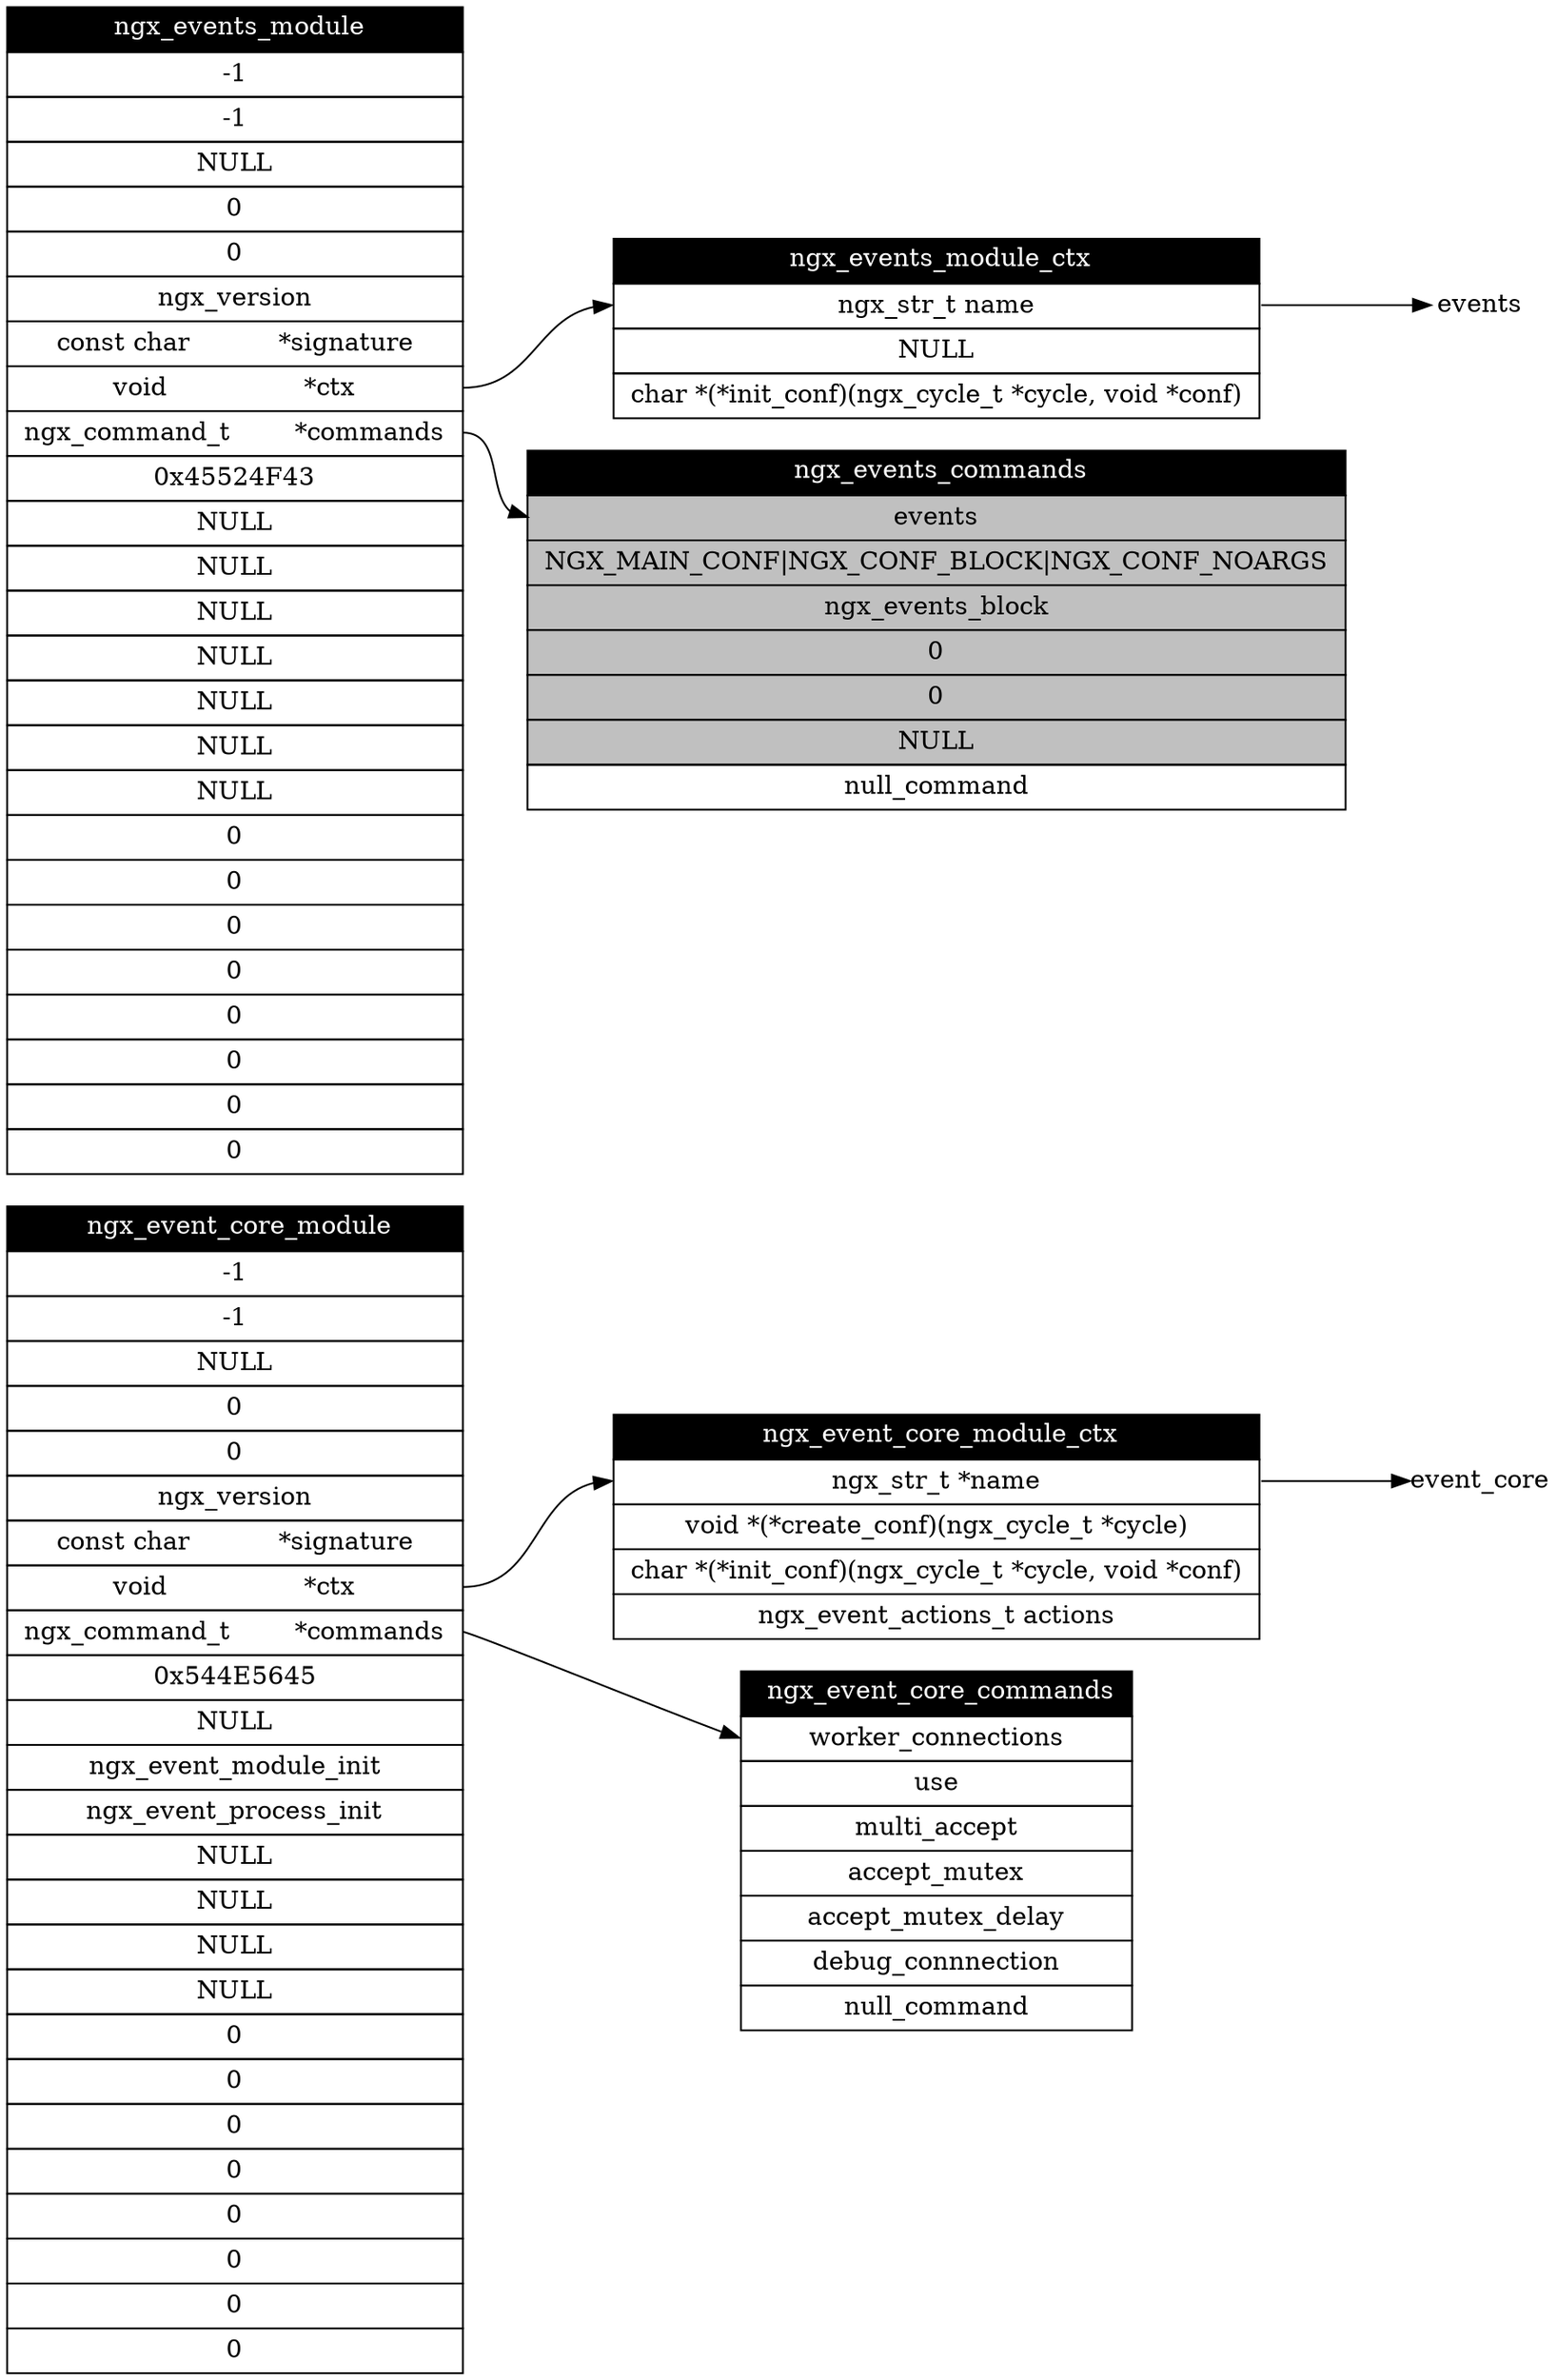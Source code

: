 digraph ngx_event_core_module {
    rankdir = LR

    node [shape="none" margin=0]

    ngx_event_core_module [
        label=<<table border='0' cellspacing='0' cellborder='1' cellpadding='4'> 
            <tr> <td bgcolor="black"> <font color="white"> ngx_event_core_module </font></td> </tr>
            <tr> <td> -1 </td> </tr>
            <tr> <td> -1 </td> </tr>
            <tr> <td> NULL </td> </tr>
            <tr> <td> 0 </td> </tr>
            <tr> <td> 0 </td> </tr>
            <tr> <td> ngx_version </td> </tr>
            <tr> <td> const char           *signature </td> </tr>
            <tr> <td port="ctx"> void                 *ctx </td> </tr>
            <tr> <td port="commands"> ngx_command_t        *commands </td> </tr>
            <tr> <td> 0x544E5645 </td> </tr>
            <tr> <td> NULL </td> </tr>
            <tr> <td> ngx_event_module_init </td> </tr>
            <tr> <td> ngx_event_process_init </td> </tr>
            <tr> <td> NULL </td> </tr>
            <tr> <td> NULL </td> </tr>
            <tr> <td> NULL </td> </tr>
            <tr> <td> NULL </td> </tr>
            <tr> <td> 0 </td> </tr>
            <tr> <td> 0 </td> </tr>
            <tr> <td> 0 </td> </tr>
            <tr> <td> 0 </td> </tr>
            <tr> <td> 0 </td> </tr>
            <tr> <td> 0 </td> </tr>
            <tr> <td> 0 </td> </tr>
            <tr> <td> 0 </td> </tr>
        </table>>
    ]

    ngx_events_module [
        label=<<table border='0' cellspacing='0' cellborder='1' cellpadding='4'> 
            <tr> <td bgcolor="black"> <font color="white"> ngx_events_module </font></td> </tr>
            <tr> <td> -1 </td> </tr>
            <tr> <td> -1 </td> </tr>
            <tr> <td> NULL </td> </tr>
            <tr> <td> 0 </td> </tr>
            <tr> <td> 0 </td> </tr>
            <tr> <td> ngx_version </td> </tr>
            <tr> <td> const char           *signature </td> </tr>
            <tr> <td port="ctx"> void                 *ctx </td> </tr>
            <tr> <td port="commands"> ngx_command_t        *commands </td> </tr>
            <tr> <td> 0x45524F43 </td> </tr>
            <tr> <td> NULL </td> </tr>
            <tr> <td> NULL </td> </tr>
            <tr> <td> NULL </td> </tr>
            <tr> <td> NULL </td> </tr>
            <tr> <td> NULL </td> </tr>
            <tr> <td> NULL </td> </tr>
            <tr> <td> NULL </td> </tr>
            <tr> <td> 0 </td> </tr>
            <tr> <td> 0 </td> </tr>
            <tr> <td> 0 </td> </tr>
            <tr> <td> 0 </td> </tr>
            <tr> <td> 0 </td> </tr>
            <tr> <td> 0 </td> </tr>
            <tr> <td> 0 </td> </tr>
            <tr> <td> 0 </td> </tr>
        </table>>
    ]

    {
        rank=same;

        ngx_event_core_module_ctx [
            label=<<table border='0' cellspacing='0' cellborder='1' cellpadding='4'> 
                <tr> <td bgcolor="black"> <font color="white"> ngx_event_core_module_ctx </font></td> </tr>
                <tr> <td port="name"> ngx_str_t *name </td> </tr>
                <tr> <td> void *(*create_conf)(ngx_cycle_t *cycle) </td> </tr>
                <tr> <td> char *(*init_conf)(ngx_cycle_t *cycle, void *conf) </td> </tr>
                <tr> <td> ngx_event_actions_t actions </td> </tr>
            </table>>
        ]
        
        ngx_event_core_commands [
            label=<<table border='0' cellspacing='0' cellborder='1' cellpadding='4'> 
                <tr> <td bgcolor="black"> <font color="white"> ngx_event_core_commands </font></td> </tr>
                <tr> <td port="ngx_event_core_commands"> worker_connections </td> </tr>
                <tr> <td> use </td> </tr>
                <tr> <td> multi_accept </td> </tr>
                <tr> <td> accept_mutex </td> </tr>
                <tr> <td> accept_mutex_delay </td> </tr>
                <tr> <td> debug_connnection </td> </tr>
                <tr> <td> null_command </td> </tr>
            </table>>
        ]

        ngx_events_module_ctx [
            label=<<table border='0' cellspacing='0' cellborder='1' cellpadding='4'> 
                <tr> <td bgcolor="black"> <font color="white"> ngx_events_module_ctx </font></td> </tr>
                <tr> <td port="name"> ngx_str_t name </td> </tr>
                <tr> <td> NULL </td> </tr>
                <tr> <td> char *(*init_conf)(ngx_cycle_t *cycle, void *conf) </td> </tr>
            </table>>
        ]
        
        ngx_events_commands [
            label=<<table border='0' cellspacing='0' cellborder='1' cellpadding='4'> 
                <tr> <td bgcolor="black"> <font color="white"> ngx_events_commands </font></td> </tr>

                <tr> <td bgcolor="grey" port="events"> events </td> </tr>
                <tr> <td bgcolor="grey" port="events.type"> NGX_MAIN_CONF|NGX_CONF_BLOCK|NGX_CONF_NOARGS </td> </tr>
                <tr> <td bgcolor="grey" port="events.set"> ngx_events_block </td> </tr>
                <tr> <td bgcolor="grey" port="events.conf"> 0 </td> </tr>
                <tr> <td bgcolor="grey" port="events.offset"> 0 </td> </tr>
                <tr> <td bgcolor="grey" port="events.post"> NULL </td> </tr>

                <tr> <td> null_command </td> </tr>
            </table>>
        ]
    }

    ngx_event_core_module:ctx -> ngx_event_core_module_ctx:name -> event_core
    ngx_event_core_module:commands ->  ngx_event_core_commands:ngx_event_core_commands

    ngx_events_module:ctx -> ngx_events_module_ctx:name -> events
    ngx_events_module:commands ->  ngx_events_commands:events
}
